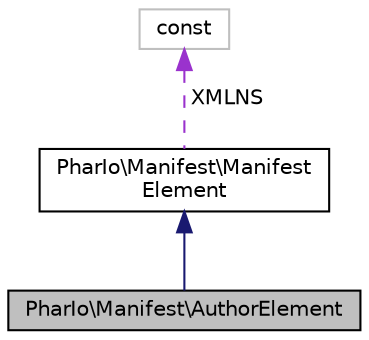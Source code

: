 digraph "PharIo\Manifest\AuthorElement"
{
  edge [fontname="Helvetica",fontsize="10",labelfontname="Helvetica",labelfontsize="10"];
  node [fontname="Helvetica",fontsize="10",shape=record];
  Node2 [label="PharIo\\Manifest\\AuthorElement",height=0.2,width=0.4,color="black", fillcolor="grey75", style="filled", fontcolor="black"];
  Node3 -> Node2 [dir="back",color="midnightblue",fontsize="10",style="solid",fontname="Helvetica"];
  Node3 [label="PharIo\\Manifest\\Manifest\lElement",height=0.2,width=0.4,color="black", fillcolor="white", style="filled",URL="$classPharIo_1_1Manifest_1_1ManifestElement.html"];
  Node4 -> Node3 [dir="back",color="darkorchid3",fontsize="10",style="dashed",label=" XMLNS" ,fontname="Helvetica"];
  Node4 [label="const",height=0.2,width=0.4,color="grey75", fillcolor="white", style="filled"];
}
